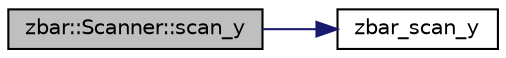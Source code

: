 digraph G
{
  edge [fontname="Helvetica",fontsize="10",labelfontname="Helvetica",labelfontsize="10"];
  node [fontname="Helvetica",fontsize="10",shape=record];
  rankdir=LR;
  Node1 [label="zbar::Scanner::scan_y",height=0.2,width=0.4,color="black", fillcolor="grey75", style="filled" fontcolor="black"];
  Node1 -> Node2 [color="midnightblue",fontsize="10",style="solid",fontname="Helvetica"];
  Node2 [label="zbar_scan_y",height=0.2,width=0.4,color="black", fillcolor="white", style="filled",URL="$zbar_8h.html#a88cd71c3c851c2c6b9adf202de48e07b"];
}
